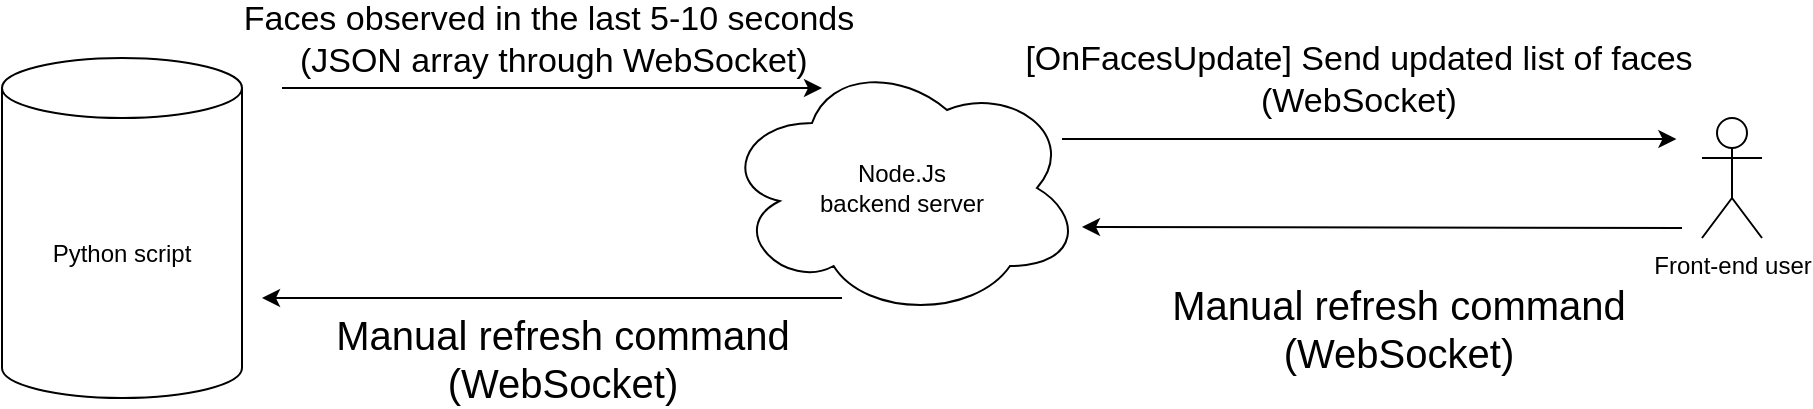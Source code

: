 <mxfile version="16.1.2" type="device"><diagram id="zKYh7ldKa_Qa6hJl08-6" name="Page-1"><mxGraphModel dx="2272" dy="865" grid="1" gridSize="10" guides="1" tooltips="1" connect="1" arrows="1" fold="1" page="1" pageScale="1" pageWidth="850" pageHeight="1100" math="0" shadow="0"><root><mxCell id="0"/><mxCell id="1" parent="0"/><mxCell id="8QnqV5ygj4XrgtcalPVw-2" value="Node.Js &lt;br&gt;backend server" style="ellipse;shape=cloud;whiteSpace=wrap;html=1;" parent="1" vertex="1"><mxGeometry x="240" y="380" width="180" height="130" as="geometry"/></mxCell><mxCell id="8QnqV5ygj4XrgtcalPVw-3" value="Python script" style="shape=cylinder3;whiteSpace=wrap;html=1;boundedLbl=1;backgroundOutline=1;size=15;" parent="1" vertex="1"><mxGeometry x="-120" y="380" width="120" height="170" as="geometry"/></mxCell><mxCell id="8QnqV5ygj4XrgtcalPVw-4" value="Front-end user" style="shape=umlActor;verticalLabelPosition=bottom;verticalAlign=top;html=1;outlineConnect=0;" parent="1" vertex="1"><mxGeometry x="730" y="410" width="30" height="60" as="geometry"/></mxCell><mxCell id="8QnqV5ygj4XrgtcalPVw-5" value="" style="endArrow=classic;html=1;rounded=0;" parent="1" edge="1"><mxGeometry width="50" height="50" relative="1" as="geometry"><mxPoint x="20" y="395" as="sourcePoint"/><mxPoint x="290" y="395" as="targetPoint"/></mxGeometry></mxCell><mxCell id="8QnqV5ygj4XrgtcalPVw-6" value="&lt;span style=&quot;font-size: 17px&quot;&gt;Faces observed in the last 5-10 seconds&lt;br&gt;&amp;nbsp;(JSON array through WebSocket)&lt;/span&gt;" style="edgeLabel;html=1;align=center;verticalAlign=middle;resizable=0;points=[];rotation=0;labelBackgroundColor=none;" parent="8QnqV5ygj4XrgtcalPVw-5" vertex="1" connectable="0"><mxGeometry x="-0.145" y="-3" relative="1" as="geometry"><mxPoint x="17" y="-27" as="offset"/></mxGeometry></mxCell><mxCell id="8QnqV5ygj4XrgtcalPVw-7" value="" style="endArrow=classic;html=1;rounded=0;fontSize=20;" parent="1" edge="1"><mxGeometry width="50" height="50" relative="1" as="geometry"><mxPoint x="720" y="465" as="sourcePoint"/><mxPoint x="420" y="464.5" as="targetPoint"/></mxGeometry></mxCell><mxCell id="8QnqV5ygj4XrgtcalPVw-8" value="Manual refresh command&lt;br&gt;(WebSocket)" style="edgeLabel;html=1;align=center;verticalAlign=middle;resizable=0;points=[];fontSize=20;rotation=0;labelBackgroundColor=none;" parent="8QnqV5ygj4XrgtcalPVw-7" vertex="1" connectable="0"><mxGeometry x="0.258" y="2" relative="1" as="geometry"><mxPoint x="46" y="48" as="offset"/></mxGeometry></mxCell><mxCell id="8QnqV5ygj4XrgtcalPVw-10" value="" style="endArrow=classic;html=1;rounded=0;fontSize=17;exitX=0.96;exitY=0.7;exitDx=0;exitDy=0;exitPerimeter=0;" parent="1" edge="1"><mxGeometry width="50" height="50" relative="1" as="geometry"><mxPoint x="410.0" y="420.5" as="sourcePoint"/><mxPoint x="717.2" y="420.5" as="targetPoint"/></mxGeometry></mxCell><mxCell id="8QnqV5ygj4XrgtcalPVw-11" value="[OnFacesUpdate] Send updated list of faces&lt;br&gt;(WebSocket)" style="edgeLabel;html=1;align=center;verticalAlign=middle;resizable=0;points=[];fontSize=17;labelBackgroundColor=none;" parent="8QnqV5ygj4XrgtcalPVw-10" vertex="1" connectable="0"><mxGeometry x="-0.458" y="-5" relative="1" as="geometry"><mxPoint x="64" y="-35" as="offset"/></mxGeometry></mxCell><mxCell id="8QnqV5ygj4XrgtcalPVw-12" value="" style="endArrow=classic;html=1;rounded=0;fontSize=20;entryX=1;entryY=0;entryDx=0;entryDy=120;entryPerimeter=0;" parent="1" edge="1"><mxGeometry width="50" height="50" relative="1" as="geometry"><mxPoint x="300" y="500" as="sourcePoint"/><mxPoint x="10" y="500" as="targetPoint"/></mxGeometry></mxCell><mxCell id="8QnqV5ygj4XrgtcalPVw-13" value="Manual refresh command&lt;br&gt;(WebSocket)" style="edgeLabel;html=1;align=center;verticalAlign=middle;resizable=0;points=[];fontSize=20;rotation=0;labelBackgroundColor=none;" parent="8QnqV5ygj4XrgtcalPVw-12" vertex="1" connectable="0"><mxGeometry x="0.258" y="2" relative="1" as="geometry"><mxPoint x="42" y="28" as="offset"/></mxGeometry></mxCell></root></mxGraphModel></diagram></mxfile>